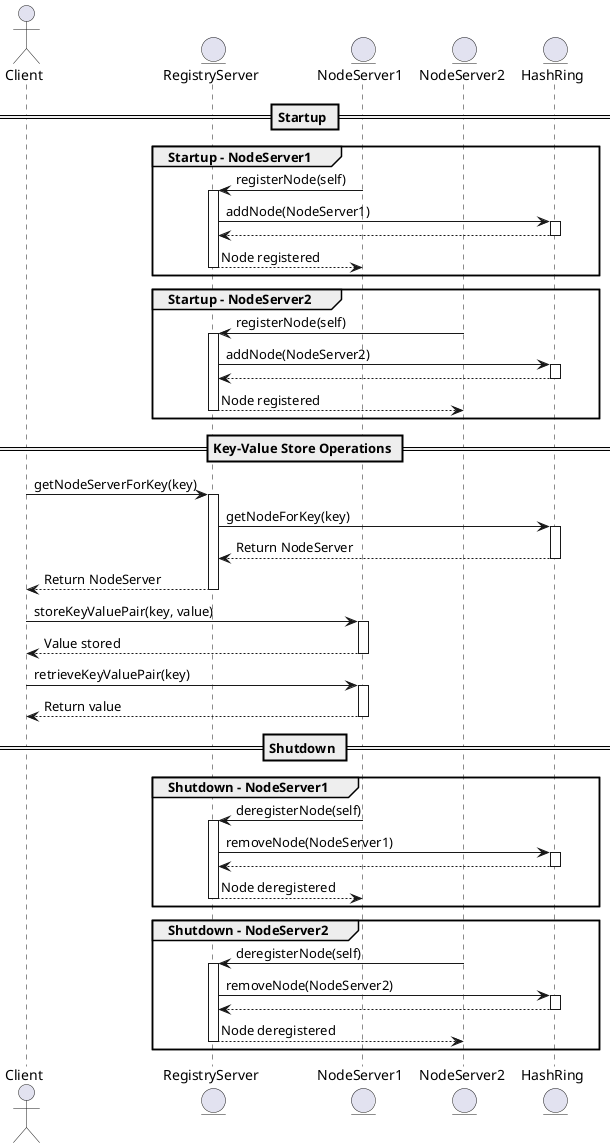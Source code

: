 @startuml

actor Client

entity "RegistryServer" as RegistryServer

entity "NodeServer1" as NodeServer1

entity "NodeServer2" as NodeServer2

entity "HashRing" as HashRing

== Startup ==
group Startup - NodeServer1
    NodeServer1 -> RegistryServer : registerNode(self)
    activate RegistryServer
    RegistryServer -> HashRing : addNode(NodeServer1)
    activate HashRing
    HashRing --> RegistryServer :
    deactivate HashRing
    RegistryServer --> NodeServer1 : Node registered
    deactivate RegistryServer
end group

group Startup - NodeServer2
    NodeServer2 -> RegistryServer : registerNode(self)
    activate RegistryServer
    RegistryServer -> HashRing : addNode(NodeServer2)
    activate HashRing
    HashRing --> RegistryServer :
    deactivate HashRing
    RegistryServer --> NodeServer2 : Node registered
    deactivate RegistryServer
end group

== Key-Value Store Operations ==
Client -> RegistryServer : getNodeServerForKey(key)
activate RegistryServer
RegistryServer -> HashRing : getNodeForKey(key)
activate HashRing
HashRing --> RegistryServer : Return NodeServer
deactivate HashRing
RegistryServer --> Client : Return NodeServer
deactivate RegistryServer

Client -> NodeServer1 : storeKeyValuePair(key, value)
activate NodeServer1
NodeServer1 --> Client : Value stored
deactivate NodeServer1

Client -> NodeServer1 : retrieveKeyValuePair(key)
activate NodeServer1
NodeServer1 --> Client : Return value
deactivate NodeServer1

== Shutdown ==
group Shutdown - NodeServer1
    NodeServer1 -> RegistryServer : deregisterNode(self)
    activate RegistryServer
    RegistryServer -> HashRing : removeNode(NodeServer1)
    activate HashRing
    HashRing --> RegistryServer :
    deactivate HashRing
    RegistryServer --> NodeServer1 : Node deregistered
    deactivate RegistryServer
end group

group Shutdown - NodeServer2
    NodeServer2 -> RegistryServer : deregisterNode(self)
    activate RegistryServer
    RegistryServer -> HashRing : removeNode(NodeServer2)
    activate HashRing
    HashRing --> RegistryServer :
    deactivate HashRing
    RegistryServer --> NodeServer2 : Node deregistered
    deactivate RegistryServer
end group

@enduml
